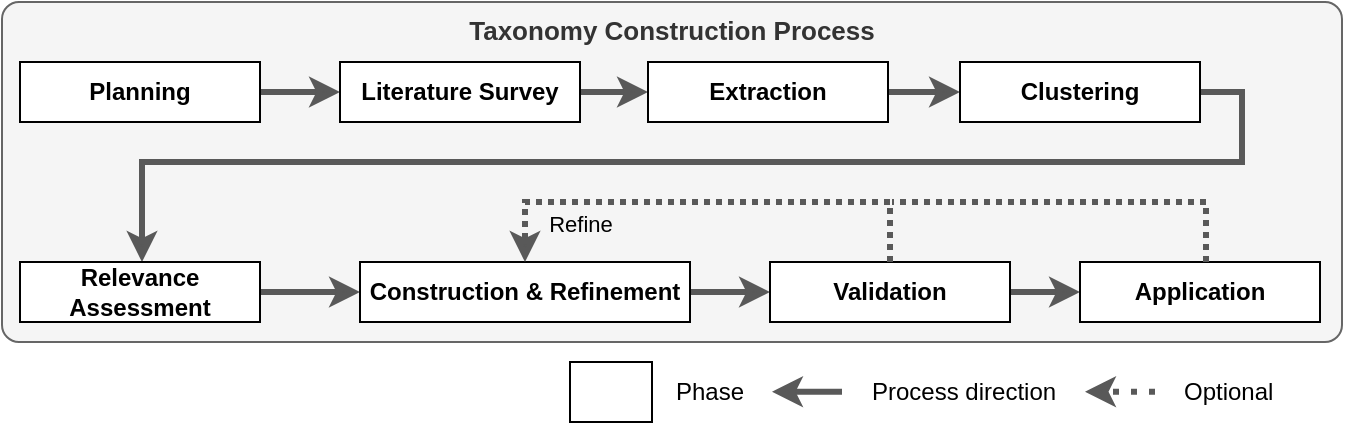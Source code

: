 <mxfile version="26.2.2" pages="3">
  <diagram id="A1jb_qznjrL2MIMRg5xP" name="construction_process_general">
    <mxGraphModel dx="715" dy="534" grid="1" gridSize="10" guides="1" tooltips="1" connect="1" arrows="1" fold="1" page="1" pageScale="1" pageWidth="827" pageHeight="1169" math="0" shadow="0">
      <root>
        <mxCell id="0" />
        <mxCell id="1" parent="0" />
        <mxCell id="527OjFcSS1qzIuSA4Pjf-46" value="Taxonomy Construction Process" style="rounded=1;whiteSpace=wrap;html=1;verticalAlign=top;fontStyle=1;fillColor=#f5f5f5;strokeColor=#666666;arcSize=5;fontSize=13;fontColor=#333333;" parent="1" vertex="1">
          <mxGeometry x="80" y="240" width="670" height="170" as="geometry" />
        </mxCell>
        <mxCell id="527OjFcSS1qzIuSA4Pjf-1" style="edgeStyle=orthogonalEdgeStyle;rounded=0;orthogonalLoop=1;jettySize=auto;html=1;strokeWidth=3;strokeColor=#595959;" parent="1" source="527OjFcSS1qzIuSA4Pjf-3" target="527OjFcSS1qzIuSA4Pjf-6" edge="1">
          <mxGeometry relative="1" as="geometry" />
        </mxCell>
        <mxCell id="527OjFcSS1qzIuSA4Pjf-3" value="Planning" style="rounded=0;whiteSpace=wrap;html=1;fontStyle=1" parent="1" vertex="1">
          <mxGeometry x="89" y="270" width="120" height="30" as="geometry" />
        </mxCell>
        <mxCell id="527OjFcSS1qzIuSA4Pjf-4" style="edgeStyle=orthogonalEdgeStyle;rounded=0;orthogonalLoop=1;jettySize=auto;html=1;strokeWidth=3;strokeColor=#595959;" parent="1" source="527OjFcSS1qzIuSA4Pjf-6" target="527OjFcSS1qzIuSA4Pjf-9" edge="1">
          <mxGeometry relative="1" as="geometry" />
        </mxCell>
        <mxCell id="527OjFcSS1qzIuSA4Pjf-6" value="Literature Survey" style="rounded=0;whiteSpace=wrap;html=1;fontStyle=1" parent="1" vertex="1">
          <mxGeometry x="249" y="270" width="120" height="30" as="geometry" />
        </mxCell>
        <mxCell id="527OjFcSS1qzIuSA4Pjf-7" style="edgeStyle=orthogonalEdgeStyle;rounded=0;orthogonalLoop=1;jettySize=auto;html=1;strokeWidth=3;strokeColor=#595959;" parent="1" source="527OjFcSS1qzIuSA4Pjf-9" target="527OjFcSS1qzIuSA4Pjf-12" edge="1">
          <mxGeometry relative="1" as="geometry" />
        </mxCell>
        <mxCell id="527OjFcSS1qzIuSA4Pjf-9" value="Extraction" style="rounded=0;whiteSpace=wrap;html=1;fontStyle=1" parent="1" vertex="1">
          <mxGeometry x="403" y="270" width="120" height="30" as="geometry" />
        </mxCell>
        <mxCell id="527OjFcSS1qzIuSA4Pjf-10" style="edgeStyle=orthogonalEdgeStyle;shape=connector;rounded=0;orthogonalLoop=1;jettySize=auto;html=1;strokeColor=#595959;strokeWidth=3;align=center;verticalAlign=middle;fontFamily=Helvetica;fontSize=11;fontColor=default;labelBackgroundColor=default;endArrow=classic;" parent="1" source="527OjFcSS1qzIuSA4Pjf-12" target="527OjFcSS1qzIuSA4Pjf-15" edge="1">
          <mxGeometry relative="1" as="geometry">
            <Array as="points">
              <mxPoint x="700" y="285" />
              <mxPoint x="700" y="320" />
              <mxPoint x="150" y="320" />
            </Array>
          </mxGeometry>
        </mxCell>
        <mxCell id="527OjFcSS1qzIuSA4Pjf-12" value="Clustering" style="rounded=0;whiteSpace=wrap;html=1;fontStyle=1" parent="1" vertex="1">
          <mxGeometry x="559" y="270" width="120" height="30" as="geometry" />
        </mxCell>
        <mxCell id="527OjFcSS1qzIuSA4Pjf-13" style="edgeStyle=orthogonalEdgeStyle;rounded=0;orthogonalLoop=1;jettySize=auto;html=1;strokeWidth=3;strokeColor=#595959;" parent="1" source="527OjFcSS1qzIuSA4Pjf-15" target="527OjFcSS1qzIuSA4Pjf-18" edge="1">
          <mxGeometry relative="1" as="geometry" />
        </mxCell>
        <mxCell id="527OjFcSS1qzIuSA4Pjf-15" value="Relevance Assessment" style="rounded=0;whiteSpace=wrap;html=1;fontStyle=1" parent="1" vertex="1">
          <mxGeometry x="89" y="370" width="120" height="30" as="geometry" />
        </mxCell>
        <mxCell id="527OjFcSS1qzIuSA4Pjf-16" style="edgeStyle=orthogonalEdgeStyle;rounded=0;orthogonalLoop=1;jettySize=auto;html=1;strokeWidth=3;strokeColor=#595959;" parent="1" source="527OjFcSS1qzIuSA4Pjf-18" target="527OjFcSS1qzIuSA4Pjf-21" edge="1">
          <mxGeometry relative="1" as="geometry" />
        </mxCell>
        <mxCell id="527OjFcSS1qzIuSA4Pjf-18" value="&lt;div&gt;Construction &amp;amp; Refinement&lt;/div&gt;" style="rounded=0;whiteSpace=wrap;html=1;fontStyle=1" parent="1" vertex="1">
          <mxGeometry x="259" y="370" width="165" height="30" as="geometry" />
        </mxCell>
        <mxCell id="527OjFcSS1qzIuSA4Pjf-19" style="edgeStyle=orthogonalEdgeStyle;rounded=0;orthogonalLoop=1;jettySize=auto;html=1;strokeWidth=3;strokeColor=#595959;" parent="1" source="527OjFcSS1qzIuSA4Pjf-21" target="527OjFcSS1qzIuSA4Pjf-33" edge="1">
          <mxGeometry relative="1" as="geometry" />
        </mxCell>
        <mxCell id="527OjFcSS1qzIuSA4Pjf-21" value="Validation" style="rounded=0;whiteSpace=wrap;html=1;fontStyle=1" parent="1" vertex="1">
          <mxGeometry x="464" y="370" width="120" height="30" as="geometry" />
        </mxCell>
        <mxCell id="527OjFcSS1qzIuSA4Pjf-32" value="Refine" style="edgeStyle=orthogonalEdgeStyle;shape=connector;rounded=0;orthogonalLoop=1;jettySize=auto;html=1;entryX=0.5;entryY=0;entryDx=0;entryDy=0;strokeColor=#595959;align=center;verticalAlign=middle;fontFamily=Helvetica;fontSize=11;fontColor=default;labelBackgroundColor=none;endArrow=classic;endFill=1;dashed=1;strokeWidth=3;dashPattern=1 1;" parent="1" source="527OjFcSS1qzIuSA4Pjf-21" target="527OjFcSS1qzIuSA4Pjf-18" edge="1">
          <mxGeometry x="0.526" y="11" relative="1" as="geometry">
            <Array as="points">
              <mxPoint x="524" y="340" />
              <mxPoint x="342" y="340" />
            </Array>
            <mxPoint as="offset" />
          </mxGeometry>
        </mxCell>
        <mxCell id="527OjFcSS1qzIuSA4Pjf-33" value="Application" style="rounded=0;whiteSpace=wrap;html=1;fontStyle=1" parent="1" vertex="1">
          <mxGeometry x="619" y="370" width="120" height="30" as="geometry" />
        </mxCell>
        <mxCell id="527OjFcSS1qzIuSA4Pjf-40" value="" style="rounded=0;whiteSpace=wrap;html=1;fontStyle=1" parent="1" vertex="1">
          <mxGeometry x="364" y="420" width="41" height="30" as="geometry" />
        </mxCell>
        <mxCell id="527OjFcSS1qzIuSA4Pjf-41" value="Phase" style="text;html=1;align=left;verticalAlign=middle;resizable=0;points=[];autosize=1;strokeColor=none;fillColor=none;" parent="1" vertex="1">
          <mxGeometry x="415" y="420" width="60" height="30" as="geometry" />
        </mxCell>
        <mxCell id="527OjFcSS1qzIuSA4Pjf-44" style="edgeStyle=orthogonalEdgeStyle;rounded=0;orthogonalLoop=1;jettySize=auto;html=1;strokeWidth=3;strokeColor=#595959;" parent="1" edge="1">
          <mxGeometry relative="1" as="geometry">
            <mxPoint x="500" y="434.88" as="sourcePoint" />
            <mxPoint x="465" y="434.88" as="targetPoint" />
          </mxGeometry>
        </mxCell>
        <mxCell id="527OjFcSS1qzIuSA4Pjf-45" value="Process direction" style="text;html=1;align=left;verticalAlign=middle;resizable=0;points=[];autosize=1;strokeColor=none;fillColor=none;" parent="1" vertex="1">
          <mxGeometry x="512.5" y="420" width="120" height="30" as="geometry" />
        </mxCell>
        <mxCell id="A-gyuu2B8rNKtHEnvlxi-1" value="" style="edgeStyle=orthogonalEdgeStyle;shape=connector;rounded=0;orthogonalLoop=1;jettySize=auto;html=1;strokeColor=#595959;align=center;verticalAlign=middle;fontFamily=Helvetica;fontSize=11;fontColor=default;labelBackgroundColor=none;endArrow=none;endFill=1;dashed=1;strokeWidth=3;dashPattern=1 1;startFill=0;" parent="1" edge="1">
          <mxGeometry x="-0.775" y="-11" relative="1" as="geometry">
            <Array as="points">
              <mxPoint x="682" y="340" />
            </Array>
            <mxPoint as="offset" />
            <mxPoint x="682" y="370" as="sourcePoint" />
            <mxPoint x="525" y="340" as="targetPoint" />
          </mxGeometry>
        </mxCell>
        <mxCell id="wVogFe8Yre3QZy7j-0d0-1" style="edgeStyle=orthogonalEdgeStyle;rounded=0;orthogonalLoop=1;jettySize=auto;html=1;strokeWidth=3;strokeColor=#595959;dashed=1;dashPattern=1 2;" edge="1" parent="1">
          <mxGeometry relative="1" as="geometry">
            <mxPoint x="656.5" y="434.88" as="sourcePoint" />
            <mxPoint x="621.5" y="434.88" as="targetPoint" />
          </mxGeometry>
        </mxCell>
        <mxCell id="wVogFe8Yre3QZy7j-0d0-2" value="Optional" style="text;html=1;align=left;verticalAlign=middle;resizable=0;points=[];autosize=1;strokeColor=none;fillColor=none;" vertex="1" parent="1">
          <mxGeometry x="669" y="420" width="70" height="30" as="geometry" />
        </mxCell>
      </root>
    </mxGraphModel>
  </diagram>
  <diagram name="construction_process_with_artifacts" id="-BS1mFYBmkzuujmPIpdv">
    <mxGraphModel dx="715" dy="534" grid="1" gridSize="10" guides="1" tooltips="1" connect="1" arrows="1" fold="1" page="1" pageScale="1" pageWidth="827" pageHeight="1169" math="0" shadow="0">
      <root>
        <mxCell id="0" />
        <mxCell id="1" parent="0" />
        <mxCell id="iUJneHe9zeNjF7dQzsq1-8" style="edgeStyle=orthogonalEdgeStyle;rounded=0;orthogonalLoop=1;jettySize=auto;html=1;strokeWidth=3;strokeColor=#595959;" parent="1" source="iUJneHe9zeNjF7dQzsq1-1" target="iUJneHe9zeNjF7dQzsq1-2" edge="1">
          <mxGeometry relative="1" as="geometry" />
        </mxCell>
        <mxCell id="iUJneHe9zeNjF7dQzsq1-39" style="edgeStyle=orthogonalEdgeStyle;shape=connector;rounded=0;orthogonalLoop=1;jettySize=auto;html=1;entryX=0.5;entryY=1;entryDx=0;entryDy=0;strokeColor=default;align=center;verticalAlign=middle;fontFamily=Helvetica;fontSize=11;fontColor=default;labelBackgroundColor=default;endArrow=none;endFill=0;" parent="1" source="iUJneHe9zeNjF7dQzsq1-1" target="iUJneHe9zeNjF7dQzsq1-38" edge="1">
          <mxGeometry relative="1" as="geometry" />
        </mxCell>
        <mxCell id="iUJneHe9zeNjF7dQzsq1-1" value="Planning" style="rounded=0;whiteSpace=wrap;html=1;fontStyle=1" parent="1" vertex="1">
          <mxGeometry x="89" y="270" width="120" height="30" as="geometry" />
        </mxCell>
        <mxCell id="iUJneHe9zeNjF7dQzsq1-9" style="edgeStyle=orthogonalEdgeStyle;rounded=0;orthogonalLoop=1;jettySize=auto;html=1;strokeWidth=3;strokeColor=#595959;" parent="1" source="iUJneHe9zeNjF7dQzsq1-2" target="iUJneHe9zeNjF7dQzsq1-3" edge="1">
          <mxGeometry relative="1" as="geometry" />
        </mxCell>
        <mxCell id="iUJneHe9zeNjF7dQzsq1-15" style="edgeStyle=orthogonalEdgeStyle;rounded=0;orthogonalLoop=1;jettySize=auto;html=1;endArrow=none;endFill=0;entryX=0.5;entryY=1;entryDx=0;entryDy=0;" parent="1" source="iUJneHe9zeNjF7dQzsq1-2" target="ShR8_c9XH1OpzLbtVuLL-2" edge="1">
          <mxGeometry relative="1" as="geometry" />
        </mxCell>
        <mxCell id="iUJneHe9zeNjF7dQzsq1-2" value="Literature Survey" style="rounded=0;whiteSpace=wrap;html=1;fontStyle=1" parent="1" vertex="1">
          <mxGeometry x="249" y="270" width="120" height="30" as="geometry" />
        </mxCell>
        <mxCell id="iUJneHe9zeNjF7dQzsq1-10" style="edgeStyle=orthogonalEdgeStyle;rounded=0;orthogonalLoop=1;jettySize=auto;html=1;strokeWidth=3;strokeColor=#595959;" parent="1" source="iUJneHe9zeNjF7dQzsq1-3" target="iUJneHe9zeNjF7dQzsq1-4" edge="1">
          <mxGeometry relative="1" as="geometry" />
        </mxCell>
        <mxCell id="iUJneHe9zeNjF7dQzsq1-17" style="edgeStyle=orthogonalEdgeStyle;rounded=0;orthogonalLoop=1;jettySize=auto;html=1;endArrow=none;endFill=0;" parent="1" source="iUJneHe9zeNjF7dQzsq1-3" target="iUJneHe9zeNjF7dQzsq1-16" edge="1">
          <mxGeometry relative="1" as="geometry" />
        </mxCell>
        <mxCell id="iUJneHe9zeNjF7dQzsq1-3" value="Extraction" style="rounded=0;whiteSpace=wrap;html=1;fontStyle=1" parent="1" vertex="1">
          <mxGeometry x="403" y="270" width="120" height="30" as="geometry" />
        </mxCell>
        <mxCell id="iUJneHe9zeNjF7dQzsq1-29" style="edgeStyle=orthogonalEdgeStyle;shape=connector;rounded=0;orthogonalLoop=1;jettySize=auto;html=1;strokeColor=#595959;strokeWidth=3;align=center;verticalAlign=middle;fontFamily=Helvetica;fontSize=11;fontColor=default;labelBackgroundColor=default;endArrow=classic;" parent="1" source="iUJneHe9zeNjF7dQzsq1-4" target="iUJneHe9zeNjF7dQzsq1-5" edge="1">
          <mxGeometry relative="1" as="geometry">
            <Array as="points">
              <mxPoint x="700" y="285" />
              <mxPoint x="700" y="320" />
              <mxPoint x="150" y="320" />
            </Array>
          </mxGeometry>
        </mxCell>
        <mxCell id="iUJneHe9zeNjF7dQzsq1-30" style="edgeStyle=orthogonalEdgeStyle;shape=connector;rounded=0;orthogonalLoop=1;jettySize=auto;html=1;strokeColor=default;align=center;verticalAlign=middle;fontFamily=Helvetica;fontSize=11;fontColor=default;labelBackgroundColor=default;endArrow=none;endFill=0;entryX=0.5;entryY=1;entryDx=0;entryDy=0;" parent="1" source="iUJneHe9zeNjF7dQzsq1-4" target="iUJneHe9zeNjF7dQzsq1-19" edge="1">
          <mxGeometry relative="1" as="geometry" />
        </mxCell>
        <mxCell id="iUJneHe9zeNjF7dQzsq1-4" value="Clustering" style="rounded=0;whiteSpace=wrap;html=1;fontStyle=1" parent="1" vertex="1">
          <mxGeometry x="559" y="270" width="120" height="30" as="geometry" />
        </mxCell>
        <mxCell id="iUJneHe9zeNjF7dQzsq1-11" style="edgeStyle=orthogonalEdgeStyle;rounded=0;orthogonalLoop=1;jettySize=auto;html=1;strokeWidth=3;strokeColor=#595959;" parent="1" source="iUJneHe9zeNjF7dQzsq1-5" target="iUJneHe9zeNjF7dQzsq1-6" edge="1">
          <mxGeometry relative="1" as="geometry" />
        </mxCell>
        <mxCell id="iUJneHe9zeNjF7dQzsq1-31" style="edgeStyle=orthogonalEdgeStyle;shape=connector;rounded=0;orthogonalLoop=1;jettySize=auto;html=1;strokeColor=default;align=center;verticalAlign=middle;fontFamily=Helvetica;fontSize=11;fontColor=default;labelBackgroundColor=default;endArrow=none;endFill=0;" parent="1" source="iUJneHe9zeNjF7dQzsq1-5" target="iUJneHe9zeNjF7dQzsq1-18" edge="1">
          <mxGeometry relative="1" as="geometry" />
        </mxCell>
        <mxCell id="iUJneHe9zeNjF7dQzsq1-5" value="Relevance Assessment" style="rounded=0;whiteSpace=wrap;html=1;fontStyle=1" parent="1" vertex="1">
          <mxGeometry x="89" y="370" width="120" height="30" as="geometry" />
        </mxCell>
        <mxCell id="iUJneHe9zeNjF7dQzsq1-12" style="edgeStyle=orthogonalEdgeStyle;rounded=0;orthogonalLoop=1;jettySize=auto;html=1;strokeWidth=3;strokeColor=#595959;" parent="1" source="iUJneHe9zeNjF7dQzsq1-6" target="iUJneHe9zeNjF7dQzsq1-7" edge="1">
          <mxGeometry relative="1" as="geometry" />
        </mxCell>
        <mxCell id="iUJneHe9zeNjF7dQzsq1-32" style="edgeStyle=orthogonalEdgeStyle;shape=connector;rounded=0;orthogonalLoop=1;jettySize=auto;html=1;strokeColor=default;align=center;verticalAlign=middle;fontFamily=Helvetica;fontSize=11;fontColor=default;labelBackgroundColor=default;endArrow=none;endFill=0;exitX=0.5;exitY=1;exitDx=0;exitDy=0;entryX=0.5;entryY=0;entryDx=0;entryDy=0;" parent="1" source="iUJneHe9zeNjF7dQzsq1-6" target="ShR8_c9XH1OpzLbtVuLL-4" edge="1">
          <mxGeometry relative="1" as="geometry">
            <mxPoint x="369.02" y="400" as="sourcePoint" />
            <mxPoint x="341.5" y="450" as="targetPoint" />
          </mxGeometry>
        </mxCell>
        <mxCell id="iUJneHe9zeNjF7dQzsq1-6" value="&lt;div&gt;Construction &amp;amp; Refinement&lt;/div&gt;" style="rounded=0;whiteSpace=wrap;html=1;fontStyle=1" parent="1" vertex="1">
          <mxGeometry x="259" y="370" width="165" height="30" as="geometry" />
        </mxCell>
        <mxCell id="iUJneHe9zeNjF7dQzsq1-27" style="edgeStyle=orthogonalEdgeStyle;rounded=0;orthogonalLoop=1;jettySize=auto;html=1;strokeWidth=3;strokeColor=#595959;" parent="1" source="iUJneHe9zeNjF7dQzsq1-7" target="iUJneHe9zeNjF7dQzsq1-26" edge="1">
          <mxGeometry relative="1" as="geometry" />
        </mxCell>
        <mxCell id="iUJneHe9zeNjF7dQzsq1-33" style="edgeStyle=orthogonalEdgeStyle;shape=connector;rounded=0;orthogonalLoop=1;jettySize=auto;html=1;strokeColor=default;align=center;verticalAlign=middle;fontFamily=Helvetica;fontSize=11;fontColor=default;labelBackgroundColor=default;endArrow=none;endFill=0;entryX=0.5;entryY=0;entryDx=0;entryDy=0;" parent="1" source="iUJneHe9zeNjF7dQzsq1-7" target="ShR8_c9XH1OpzLbtVuLL-5" edge="1">
          <mxGeometry relative="1" as="geometry" />
        </mxCell>
        <mxCell id="iUJneHe9zeNjF7dQzsq1-7" value="Validation" style="rounded=0;whiteSpace=wrap;html=1;fontStyle=1" parent="1" vertex="1">
          <mxGeometry x="464" y="370" width="120" height="30" as="geometry" />
        </mxCell>
        <mxCell id="iUJneHe9zeNjF7dQzsq1-13" value="research_process.json" style="rounded=1;whiteSpace=wrap;html=1;fillColor=#f5f5f5;fontColor=#333333;strokeColor=#666666;" parent="1" vertex="1">
          <mxGeometry x="234" y="190" width="150" height="30" as="geometry" />
        </mxCell>
        <mxCell id="iUJneHe9zeNjF7dQzsq1-14" value="research_analysis.ipynb" style="rounded=1;whiteSpace=wrap;html=1;fillColor=#f5f5f5;fontColor=#333333;strokeColor=#666666;" parent="1" vertex="1">
          <mxGeometry x="234" y="230" width="150" height="30" as="geometry" />
        </mxCell>
        <mxCell id="iUJneHe9zeNjF7dQzsq1-16" value="extraction.json" style="rounded=1;whiteSpace=wrap;html=1;fillColor=#f5f5f5;fontColor=#333333;strokeColor=#666666;" parent="1" vertex="1">
          <mxGeometry x="388" y="230" width="150" height="30" as="geometry" />
        </mxCell>
        <mxCell id="iUJneHe9zeNjF7dQzsq1-18" value="cluster_relevance_&lt;div&gt;assessment.md&lt;/div&gt;" style="rounded=1;whiteSpace=wrap;html=1;fillColor=#f5f5f5;fontColor=#333333;strokeColor=#666666;" parent="1" vertex="1">
          <mxGeometry x="74" y="410" width="150" height="30" as="geometry" />
        </mxCell>
        <mxCell id="iUJneHe9zeNjF7dQzsq1-19" value="cluster_increments.json" style="rounded=1;whiteSpace=wrap;html=1;fillColor=#f5f5f5;fontColor=#333333;strokeColor=#666666;" parent="1" vertex="1">
          <mxGeometry x="544" y="190" width="150" height="30" as="geometry" />
        </mxCell>
        <mxCell id="iUJneHe9zeNjF7dQzsq1-20" value="cluster_analysis.ipynb" style="rounded=1;whiteSpace=wrap;html=1;fillColor=#f5f5f5;fontColor=#333333;strokeColor=#666666;" parent="1" vertex="1">
          <mxGeometry x="544" y="230" width="150" height="30" as="geometry" />
        </mxCell>
        <mxCell id="iUJneHe9zeNjF7dQzsq1-21" value="taxonomy_increments.json" style="rounded=1;whiteSpace=wrap;html=1;fillColor=#f5f5f5;fontColor=#333333;strokeColor=#666666;" parent="1" vertex="1">
          <mxGeometry x="266.5" y="410" width="150" height="30" as="geometry" />
        </mxCell>
        <mxCell id="iUJneHe9zeNjF7dQzsq1-23" value="taxonomy_validation.md" style="rounded=1;whiteSpace=wrap;html=1;fillColor=#f5f5f5;fontColor=#333333;strokeColor=#666666;" parent="1" vertex="1">
          <mxGeometry x="449.5" y="410" width="150" height="30" as="geometry" />
        </mxCell>
        <mxCell id="iUJneHe9zeNjF7dQzsq1-25" value="metric_calculations&lt;div&gt;directory&lt;/div&gt;" style="rounded=1;whiteSpace=wrap;html=1;fillColor=#f5f5f5;fontColor=#333333;strokeColor=#666666;" parent="1" vertex="1">
          <mxGeometry x="448.5" y="450" width="150" height="30" as="geometry" />
        </mxCell>
        <mxCell id="iUJneHe9zeNjF7dQzsq1-37" style="edgeStyle=orthogonalEdgeStyle;shape=connector;rounded=0;orthogonalLoop=1;jettySize=auto;html=1;entryX=0.5;entryY=0;entryDx=0;entryDy=0;strokeColor=default;align=center;verticalAlign=middle;fontFamily=Helvetica;fontSize=11;fontColor=default;labelBackgroundColor=default;endArrow=none;endFill=0;" parent="1" source="iUJneHe9zeNjF7dQzsq1-26" target="iUJneHe9zeNjF7dQzsq1-24" edge="1">
          <mxGeometry relative="1" as="geometry" />
        </mxCell>
        <mxCell id="iUJneHe9zeNjF7dQzsq1-42" value="Refine" style="edgeStyle=orthogonalEdgeStyle;shape=connector;rounded=0;orthogonalLoop=1;jettySize=auto;html=1;entryX=0.5;entryY=0;entryDx=0;entryDy=0;strokeColor=#595959;align=center;verticalAlign=middle;fontFamily=Helvetica;fontSize=11;fontColor=default;labelBackgroundColor=default;endArrow=classic;endFill=1;dashed=1;strokeWidth=3;dashPattern=1 1;" parent="1" source="iUJneHe9zeNjF7dQzsq1-7" target="iUJneHe9zeNjF7dQzsq1-6" edge="1">
          <mxGeometry x="-0.753" y="-26" relative="1" as="geometry">
            <Array as="points">
              <mxPoint x="524" y="340" />
              <mxPoint x="342" y="340" />
            </Array>
            <mxPoint x="26" y="26" as="offset" />
          </mxGeometry>
        </mxCell>
        <mxCell id="iUJneHe9zeNjF7dQzsq1-26" value="Application" style="rounded=0;whiteSpace=wrap;html=1;fontStyle=1" parent="1" vertex="1">
          <mxGeometry x="619" y="370" width="120" height="30" as="geometry" />
        </mxCell>
        <mxCell id="iUJneHe9zeNjF7dQzsq1-24" value="taxonomy_application.md" style="rounded=1;whiteSpace=wrap;html=1;fillColor=#f5f5f5;fontColor=#333333;strokeColor=#666666;" parent="1" vertex="1">
          <mxGeometry x="604" y="410" width="150" height="30" as="geometry" />
        </mxCell>
        <mxCell id="iUJneHe9zeNjF7dQzsq1-38" value="planning.md" style="rounded=1;whiteSpace=wrap;html=1;fillColor=#f5f5f5;fontColor=#333333;strokeColor=#666666;" parent="1" vertex="1">
          <mxGeometry x="74" y="230" width="150" height="30" as="geometry" />
        </mxCell>
        <mxCell id="ShR8_c9XH1OpzLbtVuLL-2" value=".bib files" style="rounded=1;whiteSpace=wrap;html=1;fillColor=#f5f5f5;fontColor=#333333;strokeColor=#666666;" parent="1" vertex="1">
          <mxGeometry x="234" y="150" width="150" height="30" as="geometry" />
        </mxCell>
        <mxCell id="ShR8_c9XH1OpzLbtVuLL-3" value="taxonomy_analysis.ipynb" style="rounded=1;whiteSpace=wrap;html=1;fillColor=#f5f5f5;fontColor=#333333;strokeColor=#666666;" parent="1" vertex="1">
          <mxGeometry x="266.5" y="450" width="150" height="30" as="geometry" />
        </mxCell>
        <mxCell id="ShR8_c9XH1OpzLbtVuLL-4" value="taxonomy_construction.md" style="rounded=1;whiteSpace=wrap;html=1;fillColor=#f5f5f5;fontColor=#333333;strokeColor=#666666;" parent="1" vertex="1">
          <mxGeometry x="266.5" y="490" width="150" height="30" as="geometry" />
        </mxCell>
        <mxCell id="ShR8_c9XH1OpzLbtVuLL-5" value="&lt;span style=&quot;background-color: transparent; color: light-dark(rgb(51, 51, 51), rgb(193, 193, 193));&quot;&gt;validation.ipynb&lt;/span&gt;" style="rounded=1;whiteSpace=wrap;html=1;fillColor=#f5f5f5;fontColor=#333333;strokeColor=#666666;" parent="1" vertex="1">
          <mxGeometry x="449.5" y="490" width="150" height="30" as="geometry" />
        </mxCell>
        <mxCell id="ShR8_c9XH1OpzLbtVuLL-9" value="" style="rounded=0;whiteSpace=wrap;html=1;fontStyle=1" parent="1" vertex="1">
          <mxGeometry x="80" y="530" width="41" height="30" as="geometry" />
        </mxCell>
        <mxCell id="ShR8_c9XH1OpzLbtVuLL-10" value="Step" style="text;html=1;align=left;verticalAlign=middle;resizable=0;points=[];autosize=1;strokeColor=none;fillColor=none;" parent="1" vertex="1">
          <mxGeometry x="131" y="530" width="50" height="30" as="geometry" />
        </mxCell>
        <mxCell id="ShR8_c9XH1OpzLbtVuLL-11" value="" style="rounded=1;whiteSpace=wrap;html=1;fillColor=#f5f5f5;fontColor=#333333;strokeColor=#666666;" parent="1" vertex="1">
          <mxGeometry x="177.5" y="530" width="40" height="30" as="geometry" />
        </mxCell>
        <mxCell id="ShR8_c9XH1OpzLbtVuLL-12" value="Artifact" style="text;html=1;align=left;verticalAlign=middle;resizable=0;points=[];autosize=1;strokeColor=none;fillColor=none;" parent="1" vertex="1">
          <mxGeometry x="227.5" y="530" width="60" height="30" as="geometry" />
        </mxCell>
        <mxCell id="ShR8_c9XH1OpzLbtVuLL-13" style="edgeStyle=orthogonalEdgeStyle;rounded=0;orthogonalLoop=1;jettySize=auto;html=1;strokeWidth=3;strokeColor=#595959;" parent="1" edge="1">
          <mxGeometry relative="1" as="geometry">
            <mxPoint x="322.5" y="544.88" as="sourcePoint" />
            <mxPoint x="287.5" y="544.88" as="targetPoint" />
          </mxGeometry>
        </mxCell>
        <mxCell id="ShR8_c9XH1OpzLbtVuLL-14" value="Process direction" style="text;html=1;align=left;verticalAlign=middle;resizable=0;points=[];autosize=1;strokeColor=none;fillColor=none;" parent="1" vertex="1">
          <mxGeometry x="335" y="530" width="120" height="30" as="geometry" />
        </mxCell>
        <mxCell id="04bn0SSeUdF0Jfrccb3m-1" value="" style="edgeStyle=orthogonalEdgeStyle;shape=connector;rounded=0;orthogonalLoop=1;jettySize=auto;html=1;strokeColor=#595959;align=center;verticalAlign=middle;fontFamily=Helvetica;fontSize=11;fontColor=default;labelBackgroundColor=none;endArrow=none;endFill=1;dashed=1;strokeWidth=3;dashPattern=1 1;startFill=0;" edge="1" parent="1">
          <mxGeometry x="-0.775" y="-11" relative="1" as="geometry">
            <Array as="points">
              <mxPoint x="682" y="340" />
            </Array>
            <mxPoint as="offset" />
            <mxPoint x="682" y="370" as="sourcePoint" />
            <mxPoint x="525" y="340" as="targetPoint" />
          </mxGeometry>
        </mxCell>
      </root>
    </mxGraphModel>
  </diagram>
  <diagram id="Ue5QQScxuK5GwwpBegad" name="taxonomy_artifacts">
    <mxGraphModel dx="715" dy="534" grid="1" gridSize="10" guides="1" tooltips="1" connect="1" arrows="1" fold="1" page="1" pageScale="1" pageWidth="827" pageHeight="1169" math="0" shadow="0">
      <root>
        <mxCell id="0" />
        <mxCell id="1" parent="0" />
        <mxCell id="vph0rdgdpsEQ5tG8BgMX-2" value="Planning" style="text;html=1;align=left;verticalAlign=middle;resizable=0;points=[];autosize=1;strokeColor=none;fillColor=none;fontStyle=1" parent="1" vertex="1">
          <mxGeometry x="280" y="270" width="70" height="30" as="geometry" />
        </mxCell>
        <mxCell id="vph0rdgdpsEQ5tG8BgMX-3" value="" style="sketch=0;pointerEvents=1;shadow=0;dashed=0;html=1;strokeColor=none;fillColor=#505050;labelPosition=center;verticalLabelPosition=bottom;verticalAlign=top;outlineConnect=0;align=center;shape=mxgraph.office.concepts.folder_open;" parent="1" vertex="1">
          <mxGeometry x="251.12" y="277.75" width="18.88" height="14.5" as="geometry" />
        </mxCell>
        <mxCell id="vph0rdgdpsEQ5tG8BgMX-4" value="planning.md" style="text;html=1;align=left;verticalAlign=middle;resizable=0;points=[];autosize=1;strokeColor=none;fillColor=none;" parent="1" vertex="1">
          <mxGeometry x="310" y="292.25" width="90" height="30" as="geometry" />
        </mxCell>
        <mxCell id="vph0rdgdpsEQ5tG8BgMX-9" value="" style="group" parent="1" vertex="1" connectable="0">
          <mxGeometry x="289" y="292.25" width="18" height="17.75" as="geometry" />
        </mxCell>
        <mxCell id="vph0rdgdpsEQ5tG8BgMX-6" value="" style="endArrow=none;html=1;rounded=0;strokeWidth=2;" parent="vph0rdgdpsEQ5tG8BgMX-9" edge="1">
          <mxGeometry width="50" height="50" relative="1" as="geometry">
            <mxPoint x="1" y="17.75" as="sourcePoint" />
            <mxPoint x="1" as="targetPoint" />
          </mxGeometry>
        </mxCell>
        <mxCell id="vph0rdgdpsEQ5tG8BgMX-8" value="" style="endArrow=none;html=1;rounded=0;strokeWidth=2;" parent="vph0rdgdpsEQ5tG8BgMX-9" edge="1">
          <mxGeometry width="50" height="50" relative="1" as="geometry">
            <mxPoint y="17.75" as="sourcePoint" />
            <mxPoint x="18" y="17.75" as="targetPoint" />
          </mxGeometry>
        </mxCell>
        <mxCell id="vph0rdgdpsEQ5tG8BgMX-10" value="Literature Survey" style="text;html=1;align=left;verticalAlign=middle;resizable=0;points=[];autosize=1;strokeColor=none;fillColor=none;fontStyle=1" parent="1" vertex="1">
          <mxGeometry x="280" y="320" width="110" height="30" as="geometry" />
        </mxCell>
        <mxCell id="vph0rdgdpsEQ5tG8BgMX-11" value="" style="sketch=0;pointerEvents=1;shadow=0;dashed=0;html=1;strokeColor=none;fillColor=#505050;labelPosition=center;verticalLabelPosition=bottom;verticalAlign=top;outlineConnect=0;align=center;shape=mxgraph.office.concepts.folder_open;" parent="1" vertex="1">
          <mxGeometry x="251.12" y="327.75" width="18.88" height="14.5" as="geometry" />
        </mxCell>
        <mxCell id="vph0rdgdpsEQ5tG8BgMX-12" value="research_process.json" style="text;html=1;align=left;verticalAlign=middle;resizable=0;points=[];autosize=1;strokeColor=none;fillColor=none;" parent="1" vertex="1">
          <mxGeometry x="310" y="342.25" width="140" height="30" as="geometry" />
        </mxCell>
        <mxCell id="vph0rdgdpsEQ5tG8BgMX-13" value="" style="group" parent="1" vertex="1" connectable="0">
          <mxGeometry x="289" y="342.25" width="18" height="17.75" as="geometry" />
        </mxCell>
        <mxCell id="vph0rdgdpsEQ5tG8BgMX-14" value="" style="endArrow=none;html=1;rounded=0;strokeWidth=2;" parent="vph0rdgdpsEQ5tG8BgMX-13" edge="1">
          <mxGeometry width="50" height="50" relative="1" as="geometry">
            <mxPoint x="1" y="17.75" as="sourcePoint" />
            <mxPoint x="1" as="targetPoint" />
          </mxGeometry>
        </mxCell>
        <mxCell id="vph0rdgdpsEQ5tG8BgMX-15" value="" style="endArrow=none;html=1;rounded=0;strokeWidth=2;" parent="vph0rdgdpsEQ5tG8BgMX-13" edge="1">
          <mxGeometry width="50" height="50" relative="1" as="geometry">
            <mxPoint y="17.75" as="sourcePoint" />
            <mxPoint x="18" y="17.75" as="targetPoint" />
          </mxGeometry>
        </mxCell>
        <mxCell id="vph0rdgdpsEQ5tG8BgMX-16" value="Extraction" style="text;html=1;align=left;verticalAlign=middle;resizable=0;points=[];autosize=1;strokeColor=none;fillColor=none;fontStyle=1" parent="1" vertex="1">
          <mxGeometry x="280" y="372.25" width="80" height="30" as="geometry" />
        </mxCell>
        <mxCell id="vph0rdgdpsEQ5tG8BgMX-17" value="" style="sketch=0;pointerEvents=1;shadow=0;dashed=0;html=1;strokeColor=none;fillColor=#505050;labelPosition=center;verticalLabelPosition=bottom;verticalAlign=top;outlineConnect=0;align=center;shape=mxgraph.office.concepts.folder_open;" parent="1" vertex="1">
          <mxGeometry x="251.12" y="380" width="18.88" height="14.5" as="geometry" />
        </mxCell>
        <mxCell id="vph0rdgdpsEQ5tG8BgMX-18" value="extraction.json" style="text;html=1;align=left;verticalAlign=middle;resizable=0;points=[];autosize=1;strokeColor=none;fillColor=none;" parent="1" vertex="1">
          <mxGeometry x="310" y="394.5" width="100" height="30" as="geometry" />
        </mxCell>
        <mxCell id="vph0rdgdpsEQ5tG8BgMX-19" value="" style="group" parent="1" vertex="1" connectable="0">
          <mxGeometry x="289" y="394.5" width="18" height="17.75" as="geometry" />
        </mxCell>
        <mxCell id="vph0rdgdpsEQ5tG8BgMX-20" value="" style="endArrow=none;html=1;rounded=0;strokeWidth=2;" parent="vph0rdgdpsEQ5tG8BgMX-19" edge="1">
          <mxGeometry width="50" height="50" relative="1" as="geometry">
            <mxPoint x="1" y="17.75" as="sourcePoint" />
            <mxPoint x="1" as="targetPoint" />
          </mxGeometry>
        </mxCell>
        <mxCell id="vph0rdgdpsEQ5tG8BgMX-21" value="" style="endArrow=none;html=1;rounded=0;strokeWidth=2;" parent="vph0rdgdpsEQ5tG8BgMX-19" edge="1">
          <mxGeometry width="50" height="50" relative="1" as="geometry">
            <mxPoint y="17.75" as="sourcePoint" />
            <mxPoint x="18" y="17.75" as="targetPoint" />
          </mxGeometry>
        </mxCell>
        <mxCell id="vph0rdgdpsEQ5tG8BgMX-22" value="" style="group" parent="1" vertex="1" connectable="0">
          <mxGeometry x="290.06" y="424.5" width="18" height="17.75" as="geometry" />
        </mxCell>
        <mxCell id="vph0rdgdpsEQ5tG8BgMX-23" value="" style="endArrow=none;html=1;rounded=0;strokeWidth=2;" parent="vph0rdgdpsEQ5tG8BgMX-22" edge="1">
          <mxGeometry width="50" height="50" relative="1" as="geometry">
            <mxPoint x="1" y="17.75" as="sourcePoint" />
            <mxPoint x="1" as="targetPoint" />
          </mxGeometry>
        </mxCell>
        <mxCell id="vph0rdgdpsEQ5tG8BgMX-24" value="" style="endArrow=none;html=1;rounded=0;strokeWidth=2;" parent="vph0rdgdpsEQ5tG8BgMX-22" edge="1">
          <mxGeometry width="50" height="50" relative="1" as="geometry">
            <mxPoint y="17.75" as="sourcePoint" />
            <mxPoint x="18" y="17.75" as="targetPoint" />
          </mxGeometry>
        </mxCell>
        <mxCell id="vph0rdgdpsEQ5tG8BgMX-25" value="analysis_of_extraction.ipynb" style="text;html=1;align=left;verticalAlign=middle;resizable=0;points=[];autosize=1;strokeColor=none;fillColor=none;" parent="1" vertex="1">
          <mxGeometry x="311.06" y="424.5" width="170" height="30" as="geometry" />
        </mxCell>
        <mxCell id="vph0rdgdpsEQ5tG8BgMX-26" value="Relevance Assessment" style="text;html=1;align=left;verticalAlign=middle;resizable=0;points=[];autosize=1;strokeColor=none;fillColor=none;fontStyle=1" parent="1" vertex="1">
          <mxGeometry x="280" y="536.75" width="150" height="30" as="geometry" />
        </mxCell>
        <mxCell id="vph0rdgdpsEQ5tG8BgMX-27" value="" style="sketch=0;pointerEvents=1;shadow=0;dashed=0;html=1;strokeColor=none;fillColor=#505050;labelPosition=center;verticalLabelPosition=bottom;verticalAlign=top;outlineConnect=0;align=center;shape=mxgraph.office.concepts.folder_open;" parent="1" vertex="1">
          <mxGeometry x="251.12" y="544.5" width="18.88" height="14.5" as="geometry" />
        </mxCell>
        <mxCell id="vph0rdgdpsEQ5tG8BgMX-28" value="relevance_assessment.md" style="text;html=1;align=left;verticalAlign=middle;resizable=0;points=[];autosize=1;strokeColor=none;fillColor=none;" parent="1" vertex="1">
          <mxGeometry x="310" y="559" width="170" height="30" as="geometry" />
        </mxCell>
        <mxCell id="vph0rdgdpsEQ5tG8BgMX-29" value="" style="group" parent="1" vertex="1" connectable="0">
          <mxGeometry x="289" y="559" width="18" height="17.75" as="geometry" />
        </mxCell>
        <mxCell id="vph0rdgdpsEQ5tG8BgMX-30" value="" style="endArrow=none;html=1;rounded=0;strokeWidth=2;" parent="vph0rdgdpsEQ5tG8BgMX-29" edge="1">
          <mxGeometry width="50" height="50" relative="1" as="geometry">
            <mxPoint x="1" y="17.75" as="sourcePoint" />
            <mxPoint x="1" as="targetPoint" />
          </mxGeometry>
        </mxCell>
        <mxCell id="vph0rdgdpsEQ5tG8BgMX-31" value="" style="endArrow=none;html=1;rounded=0;strokeWidth=2;" parent="vph0rdgdpsEQ5tG8BgMX-29" edge="1">
          <mxGeometry width="50" height="50" relative="1" as="geometry">
            <mxPoint y="17.75" as="sourcePoint" />
            <mxPoint x="18" y="17.75" as="targetPoint" />
          </mxGeometry>
        </mxCell>
        <mxCell id="vph0rdgdpsEQ5tG8BgMX-36" value="" style="sketch=0;pointerEvents=1;shadow=0;dashed=0;html=1;strokeColor=none;fillColor=#505050;labelPosition=center;verticalLabelPosition=bottom;verticalAlign=top;outlineConnect=0;align=center;shape=mxgraph.office.concepts.folder_open;" parent="1" vertex="1">
          <mxGeometry x="500" y="405.87" width="18.88" height="14.5" as="geometry" />
        </mxCell>
        <mxCell id="vph0rdgdpsEQ5tG8BgMX-37" value="taxonomy_increments.json" style="text;html=1;align=left;verticalAlign=middle;resizable=0;points=[];autosize=1;strokeColor=none;fillColor=none;" parent="1" vertex="1">
          <mxGeometry x="558.88" y="420.37" width="170" height="30" as="geometry" />
        </mxCell>
        <mxCell id="vph0rdgdpsEQ5tG8BgMX-38" value="" style="group" parent="1" vertex="1" connectable="0">
          <mxGeometry x="537.88" y="420.37" width="18" height="17.75" as="geometry" />
        </mxCell>
        <mxCell id="vph0rdgdpsEQ5tG8BgMX-39" value="" style="endArrow=none;html=1;rounded=0;strokeWidth=2;" parent="vph0rdgdpsEQ5tG8BgMX-38" edge="1">
          <mxGeometry width="50" height="50" relative="1" as="geometry">
            <mxPoint x="1" y="17.75" as="sourcePoint" />
            <mxPoint x="1" as="targetPoint" />
          </mxGeometry>
        </mxCell>
        <mxCell id="vph0rdgdpsEQ5tG8BgMX-40" value="" style="endArrow=none;html=1;rounded=0;strokeWidth=2;" parent="vph0rdgdpsEQ5tG8BgMX-38" edge="1">
          <mxGeometry width="50" height="50" relative="1" as="geometry">
            <mxPoint y="17.75" as="sourcePoint" />
            <mxPoint x="18" y="17.75" as="targetPoint" />
          </mxGeometry>
        </mxCell>
        <mxCell id="vph0rdgdpsEQ5tG8BgMX-41" value="Construction and Refinement" style="text;html=1;align=left;verticalAlign=middle;resizable=0;points=[];autosize=1;strokeColor=none;fillColor=none;fontStyle=1" parent="1" vertex="1">
          <mxGeometry x="528.88" y="398.12" width="180" height="30" as="geometry" />
        </mxCell>
        <mxCell id="vph0rdgdpsEQ5tG8BgMX-42" value="taxonomy_analysis.ipynb" style="text;html=1;align=left;verticalAlign=middle;resizable=0;points=[];autosize=1;strokeColor=none;fillColor=none;" parent="1" vertex="1">
          <mxGeometry x="559.94" y="450.87" width="160" height="30" as="geometry" />
        </mxCell>
        <mxCell id="vph0rdgdpsEQ5tG8BgMX-43" value="" style="group" parent="1" vertex="1" connectable="0">
          <mxGeometry x="538.94" y="450.87" width="18" height="17.75" as="geometry" />
        </mxCell>
        <mxCell id="vph0rdgdpsEQ5tG8BgMX-44" value="" style="endArrow=none;html=1;rounded=0;strokeWidth=2;" parent="vph0rdgdpsEQ5tG8BgMX-43" edge="1">
          <mxGeometry width="50" height="50" relative="1" as="geometry">
            <mxPoint x="1" y="17.75" as="sourcePoint" />
            <mxPoint x="1" as="targetPoint" />
          </mxGeometry>
        </mxCell>
        <mxCell id="vph0rdgdpsEQ5tG8BgMX-45" value="" style="endArrow=none;html=1;rounded=0;strokeWidth=2;" parent="vph0rdgdpsEQ5tG8BgMX-43" edge="1">
          <mxGeometry width="50" height="50" relative="1" as="geometry">
            <mxPoint y="17.75" as="sourcePoint" />
            <mxPoint x="18" y="17.75" as="targetPoint" />
          </mxGeometry>
        </mxCell>
        <mxCell id="vph0rdgdpsEQ5tG8BgMX-50" value="" style="sketch=0;pointerEvents=1;shadow=0;dashed=0;html=1;strokeColor=none;fillColor=#505050;labelPosition=center;verticalLabelPosition=bottom;verticalAlign=top;outlineConnect=0;align=center;shape=mxgraph.office.concepts.folder_open;" parent="1" vertex="1">
          <mxGeometry x="500" y="277.75" width="18.88" height="14.5" as="geometry" />
        </mxCell>
        <mxCell id="vph0rdgdpsEQ5tG8BgMX-51" value="Metric Calculations" style="text;html=1;align=left;verticalAlign=middle;resizable=0;points=[];autosize=1;strokeColor=none;fillColor=none;" parent="1" vertex="1">
          <mxGeometry x="584.94" y="292.25" width="120" height="30" as="geometry" />
        </mxCell>
        <mxCell id="vph0rdgdpsEQ5tG8BgMX-52" value="" style="group" parent="1" vertex="1" connectable="0">
          <mxGeometry x="537.88" y="292.25" width="18" height="17.75" as="geometry" />
        </mxCell>
        <mxCell id="vph0rdgdpsEQ5tG8BgMX-53" value="" style="endArrow=none;html=1;rounded=0;strokeWidth=2;" parent="vph0rdgdpsEQ5tG8BgMX-52" edge="1">
          <mxGeometry width="50" height="50" relative="1" as="geometry">
            <mxPoint x="1" y="17.75" as="sourcePoint" />
            <mxPoint x="1" as="targetPoint" />
          </mxGeometry>
        </mxCell>
        <mxCell id="vph0rdgdpsEQ5tG8BgMX-54" value="" style="endArrow=none;html=1;rounded=0;strokeWidth=2;" parent="vph0rdgdpsEQ5tG8BgMX-52" edge="1">
          <mxGeometry width="50" height="50" relative="1" as="geometry">
            <mxPoint y="17.75" as="sourcePoint" />
            <mxPoint x="18" y="17.75" as="targetPoint" />
          </mxGeometry>
        </mxCell>
        <mxCell id="vph0rdgdpsEQ5tG8BgMX-55" value="Validation" style="text;html=1;align=left;verticalAlign=middle;resizable=0;points=[];autosize=1;strokeColor=none;fillColor=none;fontStyle=1" parent="1" vertex="1">
          <mxGeometry x="528.88" y="270" width="80" height="30" as="geometry" />
        </mxCell>
        <mxCell id="vph0rdgdpsEQ5tG8BgMX-56" value="validation.ipynb" style="text;html=1;align=left;verticalAlign=middle;resizable=0;points=[];autosize=1;strokeColor=none;fillColor=none;" parent="1" vertex="1">
          <mxGeometry x="558.88" y="372.25" width="110" height="30" as="geometry" />
        </mxCell>
        <mxCell id="vph0rdgdpsEQ5tG8BgMX-57" value="" style="group" parent="1" vertex="1" connectable="0">
          <mxGeometry x="537.88" y="372.25" width="18" height="17.75" as="geometry" />
        </mxCell>
        <mxCell id="vph0rdgdpsEQ5tG8BgMX-58" value="" style="endArrow=none;html=1;rounded=0;strokeWidth=2;" parent="vph0rdgdpsEQ5tG8BgMX-57" edge="1">
          <mxGeometry width="50" height="50" relative="1" as="geometry">
            <mxPoint x="1" y="17.75" as="sourcePoint" />
            <mxPoint x="1" as="targetPoint" />
          </mxGeometry>
        </mxCell>
        <mxCell id="vph0rdgdpsEQ5tG8BgMX-59" value="" style="endArrow=none;html=1;rounded=0;strokeWidth=2;" parent="vph0rdgdpsEQ5tG8BgMX-57" edge="1">
          <mxGeometry width="50" height="50" relative="1" as="geometry">
            <mxPoint y="17.75" as="sourcePoint" />
            <mxPoint x="18" y="17.75" as="targetPoint" />
          </mxGeometry>
        </mxCell>
        <mxCell id="vph0rdgdpsEQ5tG8BgMX-64" value="" style="sketch=0;pointerEvents=1;shadow=0;dashed=0;html=1;strokeColor=none;fillColor=#505050;labelPosition=center;verticalLabelPosition=bottom;verticalAlign=top;outlineConnect=0;align=center;shape=mxgraph.office.concepts.folder_open;" parent="1" vertex="1">
          <mxGeometry x="500" y="484.5" width="18.88" height="14.5" as="geometry" />
        </mxCell>
        <mxCell id="vph0rdgdpsEQ5tG8BgMX-66" value="" style="group" parent="1" vertex="1" connectable="0">
          <mxGeometry x="538.94" y="529" width="18" height="17.75" as="geometry" />
        </mxCell>
        <mxCell id="vph0rdgdpsEQ5tG8BgMX-67" value="" style="endArrow=none;html=1;rounded=0;strokeWidth=2;" parent="vph0rdgdpsEQ5tG8BgMX-66" edge="1">
          <mxGeometry width="50" height="50" relative="1" as="geometry">
            <mxPoint x="1" y="17.75" as="sourcePoint" />
            <mxPoint x="1" as="targetPoint" />
          </mxGeometry>
        </mxCell>
        <mxCell id="vph0rdgdpsEQ5tG8BgMX-68" value="" style="endArrow=none;html=1;rounded=0;strokeWidth=2;" parent="vph0rdgdpsEQ5tG8BgMX-66" edge="1">
          <mxGeometry width="50" height="50" relative="1" as="geometry">
            <mxPoint y="17.75" as="sourcePoint" />
            <mxPoint x="18" y="17.75" as="targetPoint" />
          </mxGeometry>
        </mxCell>
        <mxCell id="vph0rdgdpsEQ5tG8BgMX-69" value="Application" style="text;html=1;align=left;verticalAlign=middle;resizable=0;points=[];autosize=1;strokeColor=none;fillColor=none;fontStyle=1" parent="1" vertex="1">
          <mxGeometry x="528.88" y="476.75" width="80" height="30" as="geometry" />
        </mxCell>
        <mxCell id="vph0rdgdpsEQ5tG8BgMX-70" value="calculate_significance.py" style="text;html=1;align=left;verticalAlign=middle;resizable=0;points=[];autosize=1;strokeColor=none;fillColor=none;" parent="1" vertex="1">
          <mxGeometry x="559.94" y="499" width="160" height="30" as="geometry" />
        </mxCell>
        <mxCell id="vph0rdgdpsEQ5tG8BgMX-71" value="" style="group" parent="1" vertex="1" connectable="0">
          <mxGeometry x="538.94" y="499" width="18" height="17.75" as="geometry" />
        </mxCell>
        <mxCell id="vph0rdgdpsEQ5tG8BgMX-72" value="" style="endArrow=none;html=1;rounded=0;strokeWidth=2;" parent="vph0rdgdpsEQ5tG8BgMX-71" edge="1">
          <mxGeometry width="50" height="50" relative="1" as="geometry">
            <mxPoint x="1" y="17.75" as="sourcePoint" />
            <mxPoint x="1" as="targetPoint" />
          </mxGeometry>
        </mxCell>
        <mxCell id="vph0rdgdpsEQ5tG8BgMX-73" value="" style="endArrow=none;html=1;rounded=0;strokeWidth=2;" parent="vph0rdgdpsEQ5tG8BgMX-71" edge="1">
          <mxGeometry width="50" height="50" relative="1" as="geometry">
            <mxPoint y="17.75" as="sourcePoint" />
            <mxPoint x="18" y="17.75" as="targetPoint" />
          </mxGeometry>
        </mxCell>
        <mxCell id="vph0rdgdpsEQ5tG8BgMX-74" value="" style="sketch=0;pointerEvents=1;shadow=0;dashed=0;html=1;strokeColor=none;fillColor=#505050;labelPosition=center;verticalLabelPosition=bottom;verticalAlign=top;outlineConnect=0;align=center;shape=mxgraph.office.concepts.folder_open;" parent="1" vertex="1">
          <mxGeometry x="561" y="536.75" width="18.88" height="14.5" as="geometry" />
        </mxCell>
        <mxCell id="vph0rdgdpsEQ5tG8BgMX-75" value="Taxonomy Applications" style="text;html=1;align=left;verticalAlign=middle;resizable=0;points=[];autosize=1;strokeColor=none;fillColor=none;fontStyle=0" parent="1" vertex="1">
          <mxGeometry x="583.94" y="529" width="150" height="30" as="geometry" />
        </mxCell>
        <mxCell id="vph0rdgdpsEQ5tG8BgMX-76" value="main_application.json" style="text;html=1;align=left;verticalAlign=middle;resizable=0;points=[];autosize=1;strokeColor=none;fillColor=none;" parent="1" vertex="1">
          <mxGeometry x="618.94" y="551.25" width="140" height="30" as="geometry" />
        </mxCell>
        <mxCell id="vph0rdgdpsEQ5tG8BgMX-77" value="" style="group" parent="1" vertex="1" connectable="0">
          <mxGeometry x="597.94" y="551.25" width="18" height="17.75" as="geometry" />
        </mxCell>
        <mxCell id="vph0rdgdpsEQ5tG8BgMX-78" value="" style="endArrow=none;html=1;rounded=0;strokeWidth=2;" parent="vph0rdgdpsEQ5tG8BgMX-77" edge="1">
          <mxGeometry width="50" height="50" relative="1" as="geometry">
            <mxPoint x="1" y="17.75" as="sourcePoint" />
            <mxPoint x="1" as="targetPoint" />
          </mxGeometry>
        </mxCell>
        <mxCell id="vph0rdgdpsEQ5tG8BgMX-79" value="" style="endArrow=none;html=1;rounded=0;strokeWidth=2;" parent="vph0rdgdpsEQ5tG8BgMX-77" edge="1">
          <mxGeometry width="50" height="50" relative="1" as="geometry">
            <mxPoint y="17.75" as="sourcePoint" />
            <mxPoint x="18" y="17.75" as="targetPoint" />
          </mxGeometry>
        </mxCell>
        <mxCell id="vph0rdgdpsEQ5tG8BgMX-80" value="" style="group" parent="1" vertex="1" connectable="0">
          <mxGeometry x="597.94" y="581.25" width="18" height="17.75" as="geometry" />
        </mxCell>
        <mxCell id="vph0rdgdpsEQ5tG8BgMX-81" value="" style="endArrow=none;html=1;rounded=0;strokeWidth=2;" parent="vph0rdgdpsEQ5tG8BgMX-80" edge="1">
          <mxGeometry width="50" height="50" relative="1" as="geometry">
            <mxPoint x="1" y="17.75" as="sourcePoint" />
            <mxPoint x="1" as="targetPoint" />
          </mxGeometry>
        </mxCell>
        <mxCell id="vph0rdgdpsEQ5tG8BgMX-82" value="" style="endArrow=none;html=1;rounded=0;strokeWidth=2;" parent="vph0rdgdpsEQ5tG8BgMX-80" edge="1">
          <mxGeometry width="50" height="50" relative="1" as="geometry">
            <mxPoint y="17.75" as="sourcePoint" />
            <mxPoint x="18" y="17.75" as="targetPoint" />
          </mxGeometry>
        </mxCell>
        <mxCell id="vph0rdgdpsEQ5tG8BgMX-83" value="other_application.json" style="text;html=1;align=left;verticalAlign=middle;resizable=0;points=[];autosize=1;strokeColor=none;fillColor=none;" parent="1" vertex="1">
          <mxGeometry x="618.94" y="581.25" width="140" height="30" as="geometry" />
        </mxCell>
        <mxCell id="vph0rdgdpsEQ5tG8BgMX-84" value="" style="group" parent="1" vertex="1" connectable="0">
          <mxGeometry x="597.94" y="611.25" width="18" height="17.75" as="geometry" />
        </mxCell>
        <mxCell id="vph0rdgdpsEQ5tG8BgMX-85" value="" style="endArrow=none;html=1;rounded=0;strokeWidth=2;" parent="vph0rdgdpsEQ5tG8BgMX-84" edge="1">
          <mxGeometry width="50" height="50" relative="1" as="geometry">
            <mxPoint x="1" y="17.75" as="sourcePoint" />
            <mxPoint x="1" as="targetPoint" />
          </mxGeometry>
        </mxCell>
        <mxCell id="vph0rdgdpsEQ5tG8BgMX-86" value="" style="endArrow=none;html=1;rounded=0;strokeWidth=2;" parent="vph0rdgdpsEQ5tG8BgMX-84" edge="1">
          <mxGeometry width="50" height="50" relative="1" as="geometry">
            <mxPoint y="17.75" as="sourcePoint" />
            <mxPoint x="18" y="17.75" as="targetPoint" />
          </mxGeometry>
        </mxCell>
        <mxCell id="vph0rdgdpsEQ5tG8BgMX-87" value="..." style="text;html=1;align=left;verticalAlign=middle;resizable=0;points=[];autosize=1;strokeColor=none;fillColor=none;" parent="1" vertex="1">
          <mxGeometry x="618.94" y="611.25" width="30" height="30" as="geometry" />
        </mxCell>
        <mxCell id="6i2KmoL-DurpK5DJCA1V-1" value="" style="sketch=0;pointerEvents=1;shadow=0;dashed=0;html=1;strokeColor=none;fillColor=#505050;labelPosition=center;verticalLabelPosition=bottom;verticalAlign=top;outlineConnect=0;align=center;shape=mxgraph.office.concepts.folder_open;" vertex="1" parent="1">
          <mxGeometry x="559.44" y="300" width="18.88" height="14.5" as="geometry" />
        </mxCell>
        <mxCell id="6i2KmoL-DurpK5DJCA1V-2" value="" style="group" vertex="1" connectable="0" parent="1">
          <mxGeometry x="590" y="320" width="18" height="17.75" as="geometry" />
        </mxCell>
        <mxCell id="6i2KmoL-DurpK5DJCA1V-3" value="" style="endArrow=none;html=1;rounded=0;strokeWidth=2;" edge="1" parent="6i2KmoL-DurpK5DJCA1V-2">
          <mxGeometry width="50" height="50" relative="1" as="geometry">
            <mxPoint x="1" y="17.75" as="sourcePoint" />
            <mxPoint x="1" as="targetPoint" />
          </mxGeometry>
        </mxCell>
        <mxCell id="6i2KmoL-DurpK5DJCA1V-4" value="" style="endArrow=none;html=1;rounded=0;strokeWidth=2;" edge="1" parent="6i2KmoL-DurpK5DJCA1V-2">
          <mxGeometry width="50" height="50" relative="1" as="geometry">
            <mxPoint y="17.75" as="sourcePoint" />
            <mxPoint x="18" y="17.75" as="targetPoint" />
          </mxGeometry>
        </mxCell>
        <mxCell id="6i2KmoL-DurpK5DJCA1V-5" value="" style="sketch=0;pointerEvents=1;shadow=0;dashed=0;html=1;strokeColor=none;fillColor=#505050;labelPosition=center;verticalLabelPosition=bottom;verticalAlign=top;outlineConnect=0;align=center;shape=mxgraph.office.concepts.folder_open;" vertex="1" parent="1">
          <mxGeometry x="608.94" y="327.75" width="18.88" height="14.5" as="geometry" />
        </mxCell>
        <mxCell id="6i2KmoL-DurpK5DJCA1V-6" value="Increment 1" style="text;html=1;align=left;verticalAlign=middle;resizable=0;points=[];autosize=1;strokeColor=none;fillColor=none;" vertex="1" parent="1">
          <mxGeometry x="634.44" y="320" width="90" height="30" as="geometry" />
        </mxCell>
        <mxCell id="6i2KmoL-DurpK5DJCA1V-7" value="" style="group" vertex="1" connectable="0" parent="1">
          <mxGeometry x="590.88" y="350" width="18" height="17.75" as="geometry" />
        </mxCell>
        <mxCell id="6i2KmoL-DurpK5DJCA1V-8" value="" style="endArrow=none;html=1;rounded=0;strokeWidth=2;" edge="1" parent="6i2KmoL-DurpK5DJCA1V-7">
          <mxGeometry width="50" height="50" relative="1" as="geometry">
            <mxPoint x="1" y="17.75" as="sourcePoint" />
            <mxPoint x="1" as="targetPoint" />
          </mxGeometry>
        </mxCell>
        <mxCell id="6i2KmoL-DurpK5DJCA1V-9" value="" style="endArrow=none;html=1;rounded=0;strokeWidth=2;" edge="1" parent="6i2KmoL-DurpK5DJCA1V-7">
          <mxGeometry width="50" height="50" relative="1" as="geometry">
            <mxPoint y="17.75" as="sourcePoint" />
            <mxPoint x="18" y="17.75" as="targetPoint" />
          </mxGeometry>
        </mxCell>
        <mxCell id="6i2KmoL-DurpK5DJCA1V-10" value="" style="sketch=0;pointerEvents=1;shadow=0;dashed=0;html=1;strokeColor=none;fillColor=#505050;labelPosition=center;verticalLabelPosition=bottom;verticalAlign=top;outlineConnect=0;align=center;shape=mxgraph.office.concepts.folder_open;" vertex="1" parent="1">
          <mxGeometry x="609.82" y="357.75" width="18.88" height="14.5" as="geometry" />
        </mxCell>
        <mxCell id="6i2KmoL-DurpK5DJCA1V-11" value="..." style="text;html=1;align=left;verticalAlign=middle;resizable=0;points=[];autosize=1;strokeColor=none;fillColor=none;" vertex="1" parent="1">
          <mxGeometry x="635.32" y="350" width="30" height="30" as="geometry" />
        </mxCell>
        <mxCell id="6i2KmoL-DurpK5DJCA1V-12" value="Clustering" style="text;html=1;align=left;verticalAlign=middle;resizable=0;points=[];autosize=1;strokeColor=none;fillColor=none;fontStyle=1" vertex="1" parent="1">
          <mxGeometry x="280" y="454.5" width="80" height="30" as="geometry" />
        </mxCell>
        <mxCell id="6i2KmoL-DurpK5DJCA1V-13" value="" style="sketch=0;pointerEvents=1;shadow=0;dashed=0;html=1;strokeColor=none;fillColor=#505050;labelPosition=center;verticalLabelPosition=bottom;verticalAlign=top;outlineConnect=0;align=center;shape=mxgraph.office.concepts.folder_open;" vertex="1" parent="1">
          <mxGeometry x="251.12" y="462.25" width="18.88" height="14.5" as="geometry" />
        </mxCell>
        <mxCell id="6i2KmoL-DurpK5DJCA1V-14" value="cluster_increments.json" style="text;html=1;align=left;verticalAlign=middle;resizable=0;points=[];autosize=1;strokeColor=none;fillColor=none;" vertex="1" parent="1">
          <mxGeometry x="310" y="476.75" width="150" height="30" as="geometry" />
        </mxCell>
        <mxCell id="6i2KmoL-DurpK5DJCA1V-15" value="" style="group" vertex="1" connectable="0" parent="1">
          <mxGeometry x="289" y="476.75" width="18" height="17.75" as="geometry" />
        </mxCell>
        <mxCell id="6i2KmoL-DurpK5DJCA1V-16" value="" style="endArrow=none;html=1;rounded=0;strokeWidth=2;" edge="1" parent="6i2KmoL-DurpK5DJCA1V-15">
          <mxGeometry width="50" height="50" relative="1" as="geometry">
            <mxPoint x="1" y="17.75" as="sourcePoint" />
            <mxPoint x="1" as="targetPoint" />
          </mxGeometry>
        </mxCell>
        <mxCell id="6i2KmoL-DurpK5DJCA1V-17" value="" style="endArrow=none;html=1;rounded=0;strokeWidth=2;" edge="1" parent="6i2KmoL-DurpK5DJCA1V-15">
          <mxGeometry width="50" height="50" relative="1" as="geometry">
            <mxPoint y="17.75" as="sourcePoint" />
            <mxPoint x="18" y="17.75" as="targetPoint" />
          </mxGeometry>
        </mxCell>
        <mxCell id="6i2KmoL-DurpK5DJCA1V-20" value="" style="group" vertex="1" connectable="0" parent="1">
          <mxGeometry x="289" y="503.88" width="18" height="17.75" as="geometry" />
        </mxCell>
        <mxCell id="6i2KmoL-DurpK5DJCA1V-21" value="" style="endArrow=none;html=1;rounded=0;strokeWidth=2;" edge="1" parent="6i2KmoL-DurpK5DJCA1V-20">
          <mxGeometry width="50" height="50" relative="1" as="geometry">
            <mxPoint x="1" y="17.75" as="sourcePoint" />
            <mxPoint x="1" as="targetPoint" />
          </mxGeometry>
        </mxCell>
        <mxCell id="6i2KmoL-DurpK5DJCA1V-22" value="" style="endArrow=none;html=1;rounded=0;strokeWidth=2;" edge="1" parent="6i2KmoL-DurpK5DJCA1V-20">
          <mxGeometry width="50" height="50" relative="1" as="geometry">
            <mxPoint y="17.75" as="sourcePoint" />
            <mxPoint x="18" y="17.75" as="targetPoint" />
          </mxGeometry>
        </mxCell>
        <mxCell id="6i2KmoL-DurpK5DJCA1V-23" value="cluster_analysis.ipynb" style="text;html=1;align=left;verticalAlign=middle;resizable=0;points=[];autosize=1;strokeColor=none;fillColor=none;" vertex="1" parent="1">
          <mxGeometry x="310" y="503.88" width="140" height="30" as="geometry" />
        </mxCell>
      </root>
    </mxGraphModel>
  </diagram>
</mxfile>
